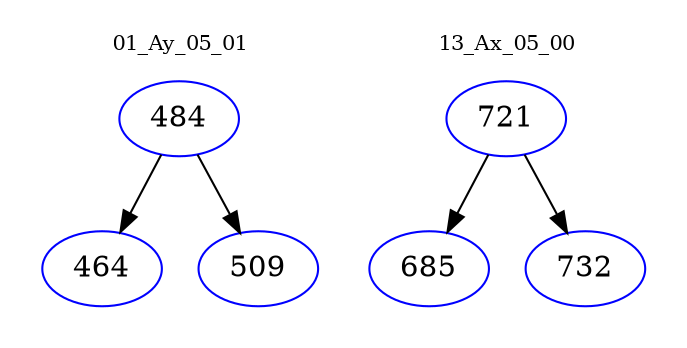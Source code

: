 digraph{
subgraph cluster_0 {
color = white
label = "01_Ay_05_01";
fontsize=10;
T0_484 [label="484", color="blue"]
T0_484 -> T0_464 [color="black"]
T0_464 [label="464", color="blue"]
T0_484 -> T0_509 [color="black"]
T0_509 [label="509", color="blue"]
}
subgraph cluster_1 {
color = white
label = "13_Ax_05_00";
fontsize=10;
T1_721 [label="721", color="blue"]
T1_721 -> T1_685 [color="black"]
T1_685 [label="685", color="blue"]
T1_721 -> T1_732 [color="black"]
T1_732 [label="732", color="blue"]
}
}
